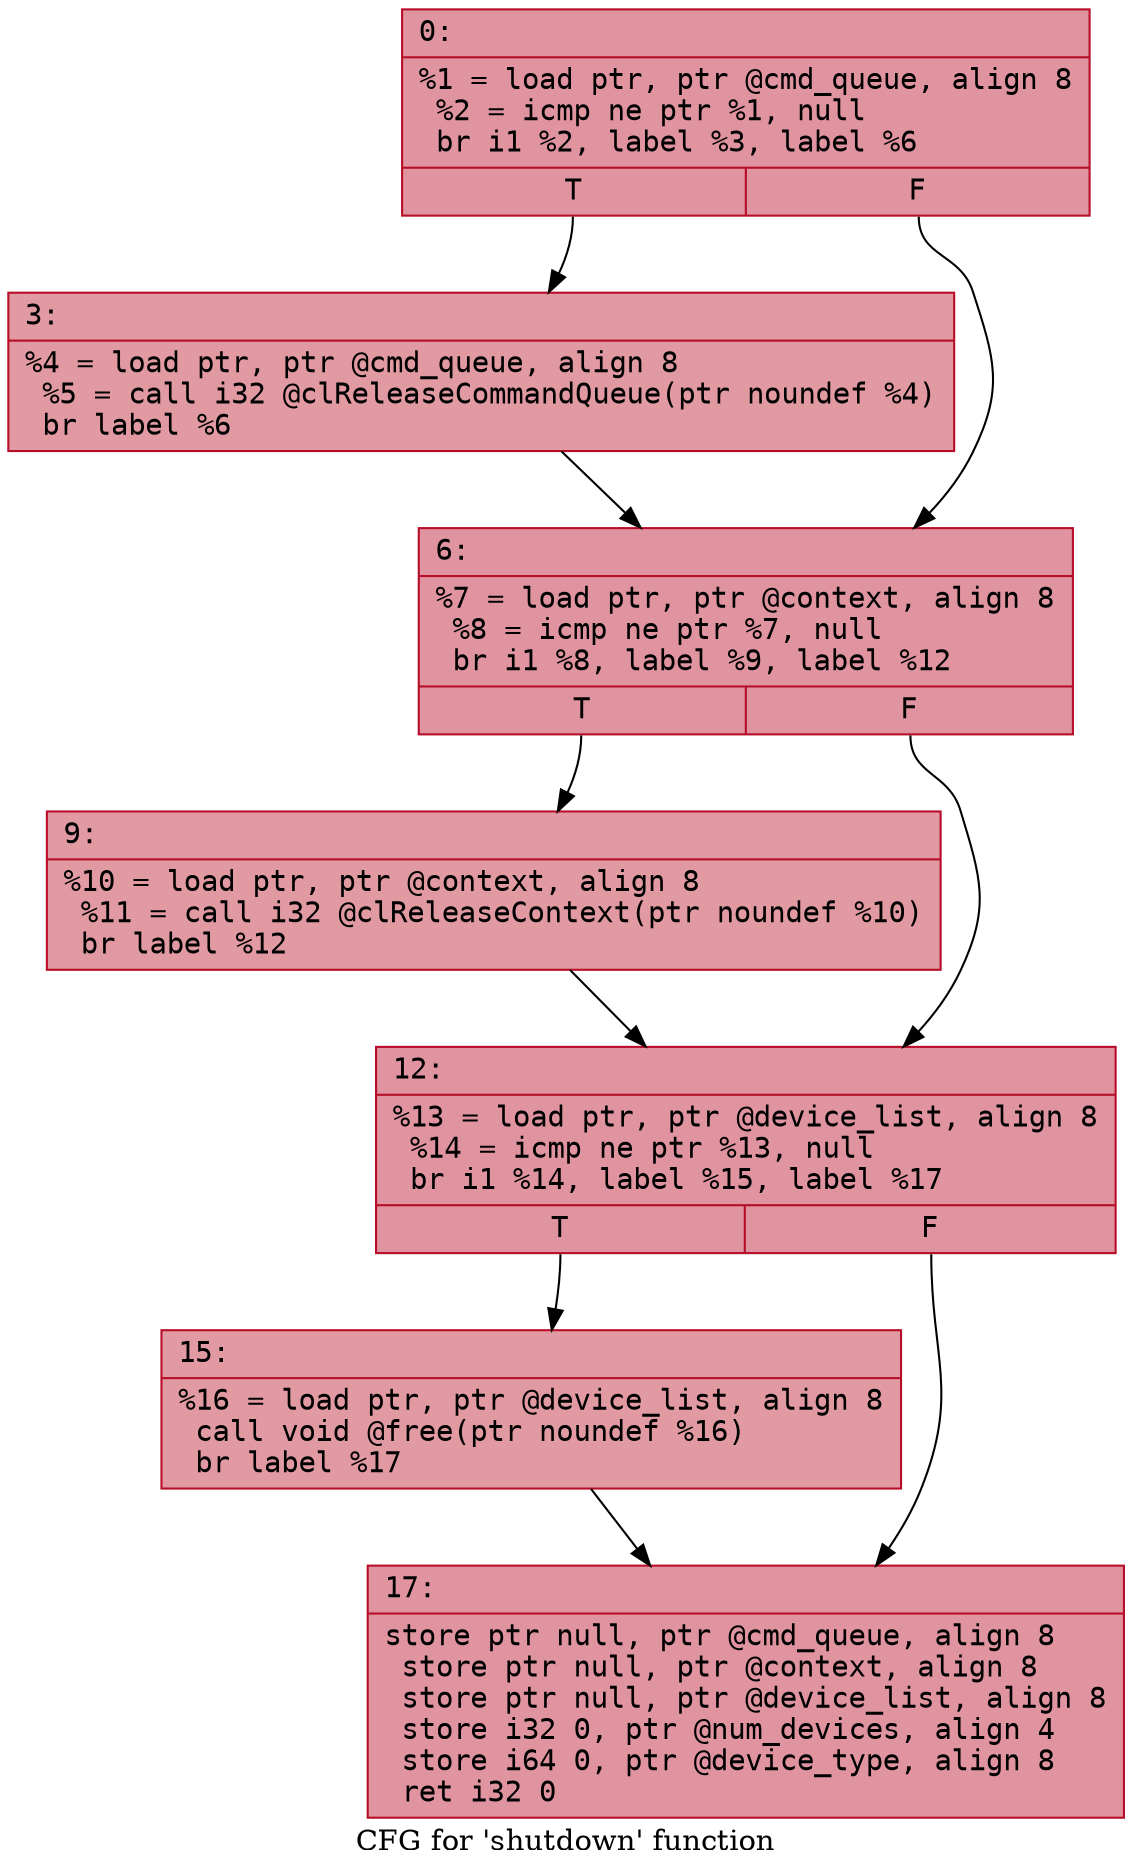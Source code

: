 digraph "CFG for 'shutdown' function" {
	label="CFG for 'shutdown' function";

	Node0x600001f98410 [shape=record,color="#b70d28ff", style=filled, fillcolor="#b70d2870" fontname="Courier",label="{0:\l|  %1 = load ptr, ptr @cmd_queue, align 8\l  %2 = icmp ne ptr %1, null\l  br i1 %2, label %3, label %6\l|{<s0>T|<s1>F}}"];
	Node0x600001f98410:s0 -> Node0x600001f98460[tooltip="0 -> 3\nProbability 62.50%" ];
	Node0x600001f98410:s1 -> Node0x600001f984b0[tooltip="0 -> 6\nProbability 37.50%" ];
	Node0x600001f98460 [shape=record,color="#b70d28ff", style=filled, fillcolor="#bb1b2c70" fontname="Courier",label="{3:\l|  %4 = load ptr, ptr @cmd_queue, align 8\l  %5 = call i32 @clReleaseCommandQueue(ptr noundef %4)\l  br label %6\l}"];
	Node0x600001f98460 -> Node0x600001f984b0[tooltip="3 -> 6\nProbability 100.00%" ];
	Node0x600001f984b0 [shape=record,color="#b70d28ff", style=filled, fillcolor="#b70d2870" fontname="Courier",label="{6:\l|  %7 = load ptr, ptr @context, align 8\l  %8 = icmp ne ptr %7, null\l  br i1 %8, label %9, label %12\l|{<s0>T|<s1>F}}"];
	Node0x600001f984b0:s0 -> Node0x600001f98500[tooltip="6 -> 9\nProbability 62.50%" ];
	Node0x600001f984b0:s1 -> Node0x600001f98550[tooltip="6 -> 12\nProbability 37.50%" ];
	Node0x600001f98500 [shape=record,color="#b70d28ff", style=filled, fillcolor="#bb1b2c70" fontname="Courier",label="{9:\l|  %10 = load ptr, ptr @context, align 8\l  %11 = call i32 @clReleaseContext(ptr noundef %10)\l  br label %12\l}"];
	Node0x600001f98500 -> Node0x600001f98550[tooltip="9 -> 12\nProbability 100.00%" ];
	Node0x600001f98550 [shape=record,color="#b70d28ff", style=filled, fillcolor="#b70d2870" fontname="Courier",label="{12:\l|  %13 = load ptr, ptr @device_list, align 8\l  %14 = icmp ne ptr %13, null\l  br i1 %14, label %15, label %17\l|{<s0>T|<s1>F}}"];
	Node0x600001f98550:s0 -> Node0x600001f985a0[tooltip="12 -> 15\nProbability 62.50%" ];
	Node0x600001f98550:s1 -> Node0x600001f985f0[tooltip="12 -> 17\nProbability 37.50%" ];
	Node0x600001f985a0 [shape=record,color="#b70d28ff", style=filled, fillcolor="#bb1b2c70" fontname="Courier",label="{15:\l|  %16 = load ptr, ptr @device_list, align 8\l  call void @free(ptr noundef %16)\l  br label %17\l}"];
	Node0x600001f985a0 -> Node0x600001f985f0[tooltip="15 -> 17\nProbability 100.00%" ];
	Node0x600001f985f0 [shape=record,color="#b70d28ff", style=filled, fillcolor="#b70d2870" fontname="Courier",label="{17:\l|  store ptr null, ptr @cmd_queue, align 8\l  store ptr null, ptr @context, align 8\l  store ptr null, ptr @device_list, align 8\l  store i32 0, ptr @num_devices, align 4\l  store i64 0, ptr @device_type, align 8\l  ret i32 0\l}"];
}
